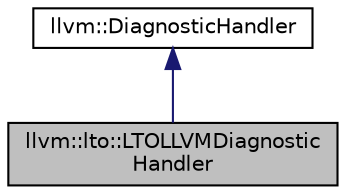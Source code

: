 digraph "llvm::lto::LTOLLVMDiagnosticHandler"
{
 // LATEX_PDF_SIZE
  bgcolor="transparent";
  edge [fontname="Helvetica",fontsize="10",labelfontname="Helvetica",labelfontsize="10"];
  node [fontname="Helvetica",fontsize="10",shape="box"];
  Node1 [label="llvm::lto::LTOLLVMDiagnostic\lHandler",height=0.2,width=0.4,color="black", fillcolor="grey75", style="filled", fontcolor="black",tooltip=" "];
  Node2 -> Node1 [dir="back",color="midnightblue",fontsize="10",style="solid",fontname="Helvetica"];
  Node2 [label="llvm::DiagnosticHandler",height=0.2,width=0.4,color="black",URL="$structllvm_1_1DiagnosticHandler.html",tooltip="This is the base class for diagnostic handling in LLVM."];
}
